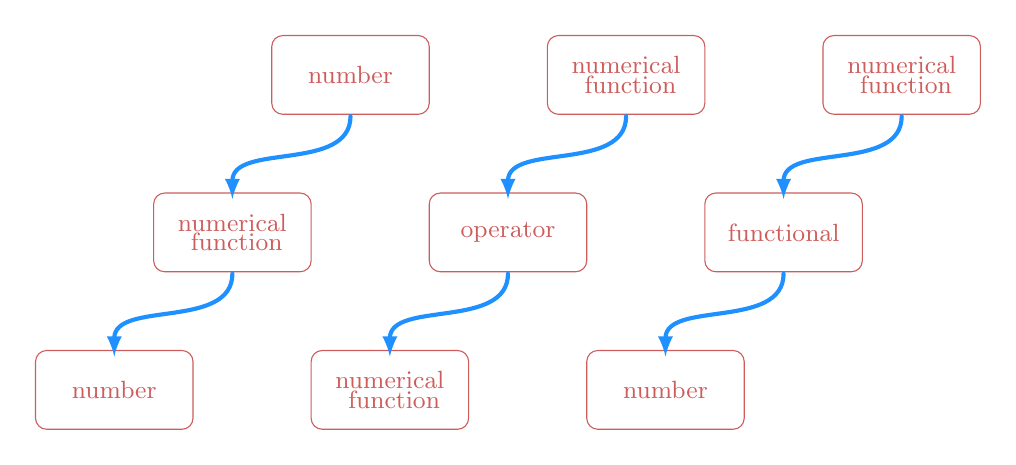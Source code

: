 \begin{tikzpicture}[line cap=round,line join=round,>=triangle 45,rounded corners,x=1cm,y=1cm,scale=1]
%  \draw[step=.5cm,gray,very thin] (-5,-5) grid (5,5);

\clip(-7.1,-.1) rectangle (5.1,5.1);
\draw (-4,4) [color=IndianRed]rectangle (-2,5) node[pos=.5,align=center]{\small number};
\draw (-.5,4) [color=IndianRed]rectangle (1.5,5) node[pos=.5,align=center]{\small {numerical} \\[-5pt] \small{ function}};
\draw (3,4) [color=IndianRed]rectangle (5,5) node[pos=.5,align=center]{\small {numerical} \\[-5pt] \small{ function}};

  \draw (-5.5,2) [color=IndianRed]rectangle (-3.5,3) node[pos=.5,align=center] {\small {numerical} \\[-5pt] \small{ function}};    
  \draw (-2,2) [color=IndianRed]rectangle (0,3) node[pos=.5,align=center] {\small operator};  
  \draw (1.5,2) [color=IndianRed]rectangle (3.5,3) node[pos=.5,align=center] {\small functional};

        \draw (-7,0) [color=IndianRed]rectangle (-5,1) node[pos=.5,align=center] {\small  number};    
    \draw (-3.5,0) [color=IndianRed]rectangle (-1.5,1) node[pos=.5,align=center] {\small {numerical} \\[-5pt] \small{ function}};
 \draw (0,0) [color=IndianRed]rectangle (2,1) node[pos=.5,align=center] {\small number};

\draw (4,4.1) node[color=black](1a) {};
\draw (2.5,2.8) node[color=black](1b) {};
\draw (2.5,2.1) node[color=black](1c) {};
\draw (1,.8) node[color=black](1d) {};

\draw (0.5,4.1) node[color=black](2a) {};
\draw (-1,2.8) node[color=black](2b) {};
\draw (-1,2.1) node[color=black](2c) {};
\draw (-2.5,.8) node[color=black](2d) {};

\draw (-3,4.1) node[color=black](3a) {};
\draw (-4.5,2.8) node[color=black](3b) {};
\draw (-4.5,2.1) node[color=black](3c) {};
\draw (-6,.8) node[color=black](3d) {};

\path (1a) edge[-{latex},line width=1.5pt,in=90,out=270,color=DodgerBlue] (1b);
\path (1c) edge[-{latex},line width=1.5pt,in=90,out=270,color=DodgerBlue] (1d);

\path (2a) edge[-{latex},line width=1.5pt,in=90,out=270,color=DodgerBlue] (2b);
\path (2c) edge[-{latex},line width=1.5pt,in=90,out=270,color=DodgerBlue] (2d);

\path (3a) edge[-{latex},line width=1.5pt,in=90,out=270,color=DodgerBlue] (3b);
\path (3c) edge[-{latex},line width=1.5pt,in=90,out=270,color=DodgerBlue] (3d);

\end{tikzpicture}